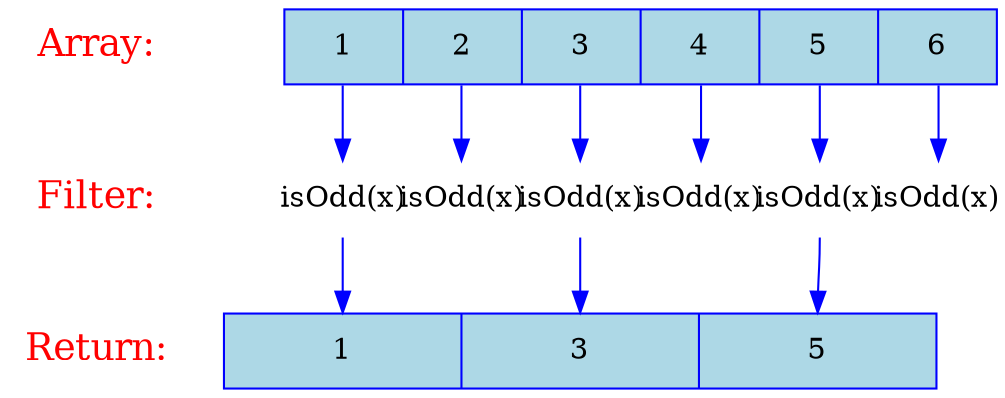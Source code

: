 digraph {
  node [shape=plaintext, fontcolor=red, fontsize=18];
  "Array:" -> "Filter:" -> "Return:" [color=white];

  node [shape=record, fontcolor=black, fontsize=14, width=4.75, fixedsize=true];
  values [label="<f0> 1 | <f1> 2 | <f2> 3 | <f3> 4 | <f4> 5 | <f5> 6", color=blue, fillcolor=lightblue, style=filled];
  functions [label="<f0> isOdd(x) | <f1> isOdd(x) | <f2> isOdd(x) | <f3> isOdd(x)| <f4> isOdd(x) | <f5> isOdd(x)", color=white];
  results [label="<f0> 1 | <f2> 3 | <f4> 5", color=blue, fillcolor=lightblue, style=filled];

  { rank=same; "Array:"; values }
  { rank=same; "Filter:"; functions }
  { rank=same; "Return:"; results }

  edge [color=blue];
  values:f0 -> functions:f0;
  values:f1 -> functions:f1;
  values:f2 -> functions:f2;
  values:f3 -> functions:f3;
  values:f4 -> functions:f4;
  values:f5 -> functions:f5;
  functions:f0 -> results:f0;
  functions:f2 -> results:f2;
  functions:f4 -> results:f4;
}